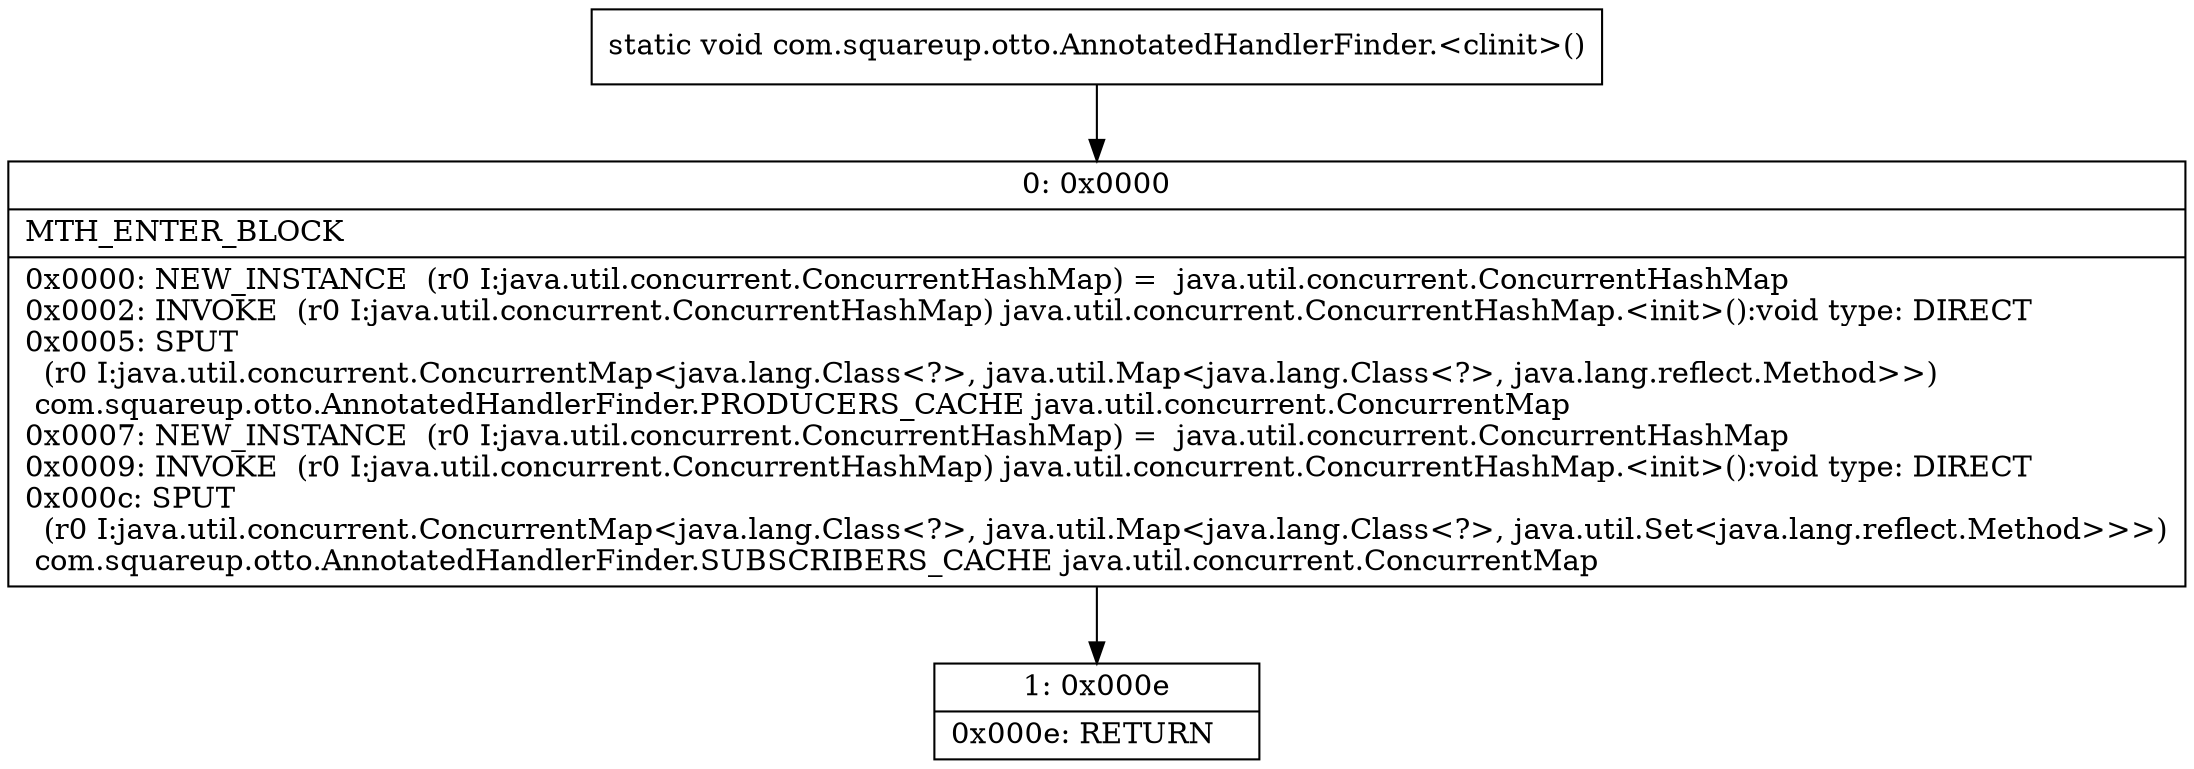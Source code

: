 digraph "CFG forcom.squareup.otto.AnnotatedHandlerFinder.\<clinit\>()V" {
Node_0 [shape=record,label="{0\:\ 0x0000|MTH_ENTER_BLOCK\l|0x0000: NEW_INSTANCE  (r0 I:java.util.concurrent.ConcurrentHashMap) =  java.util.concurrent.ConcurrentHashMap \l0x0002: INVOKE  (r0 I:java.util.concurrent.ConcurrentHashMap) java.util.concurrent.ConcurrentHashMap.\<init\>():void type: DIRECT \l0x0005: SPUT  \l  (r0 I:java.util.concurrent.ConcurrentMap\<java.lang.Class\<?\>, java.util.Map\<java.lang.Class\<?\>, java.lang.reflect.Method\>\>)\l com.squareup.otto.AnnotatedHandlerFinder.PRODUCERS_CACHE java.util.concurrent.ConcurrentMap \l0x0007: NEW_INSTANCE  (r0 I:java.util.concurrent.ConcurrentHashMap) =  java.util.concurrent.ConcurrentHashMap \l0x0009: INVOKE  (r0 I:java.util.concurrent.ConcurrentHashMap) java.util.concurrent.ConcurrentHashMap.\<init\>():void type: DIRECT \l0x000c: SPUT  \l  (r0 I:java.util.concurrent.ConcurrentMap\<java.lang.Class\<?\>, java.util.Map\<java.lang.Class\<?\>, java.util.Set\<java.lang.reflect.Method\>\>\>)\l com.squareup.otto.AnnotatedHandlerFinder.SUBSCRIBERS_CACHE java.util.concurrent.ConcurrentMap \l}"];
Node_1 [shape=record,label="{1\:\ 0x000e|0x000e: RETURN   \l}"];
MethodNode[shape=record,label="{static void com.squareup.otto.AnnotatedHandlerFinder.\<clinit\>() }"];
MethodNode -> Node_0;
Node_0 -> Node_1;
}

